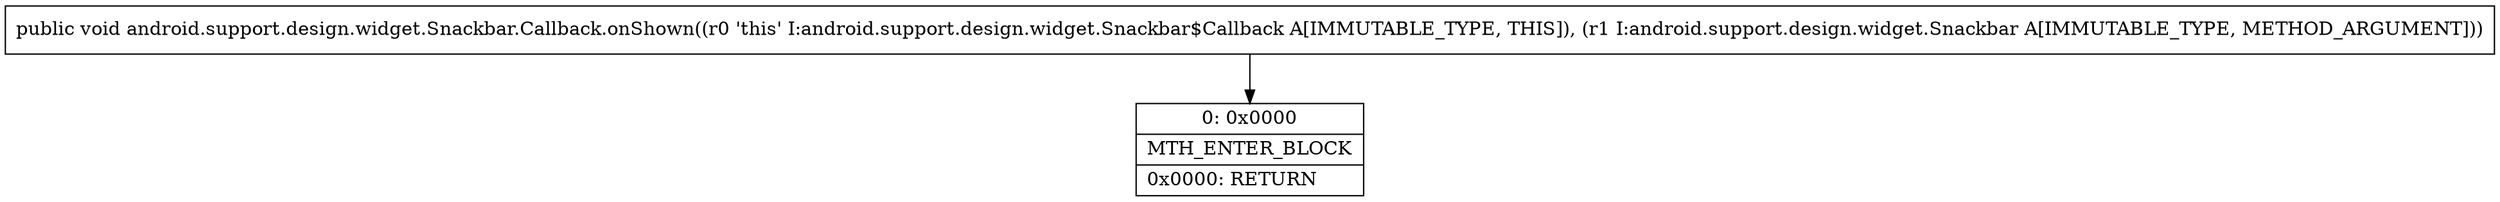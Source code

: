 digraph "CFG forandroid.support.design.widget.Snackbar.Callback.onShown(Landroid\/support\/design\/widget\/Snackbar;)V" {
Node_0 [shape=record,label="{0\:\ 0x0000|MTH_ENTER_BLOCK\l|0x0000: RETURN   \l}"];
MethodNode[shape=record,label="{public void android.support.design.widget.Snackbar.Callback.onShown((r0 'this' I:android.support.design.widget.Snackbar$Callback A[IMMUTABLE_TYPE, THIS]), (r1 I:android.support.design.widget.Snackbar A[IMMUTABLE_TYPE, METHOD_ARGUMENT])) }"];
MethodNode -> Node_0;
}

